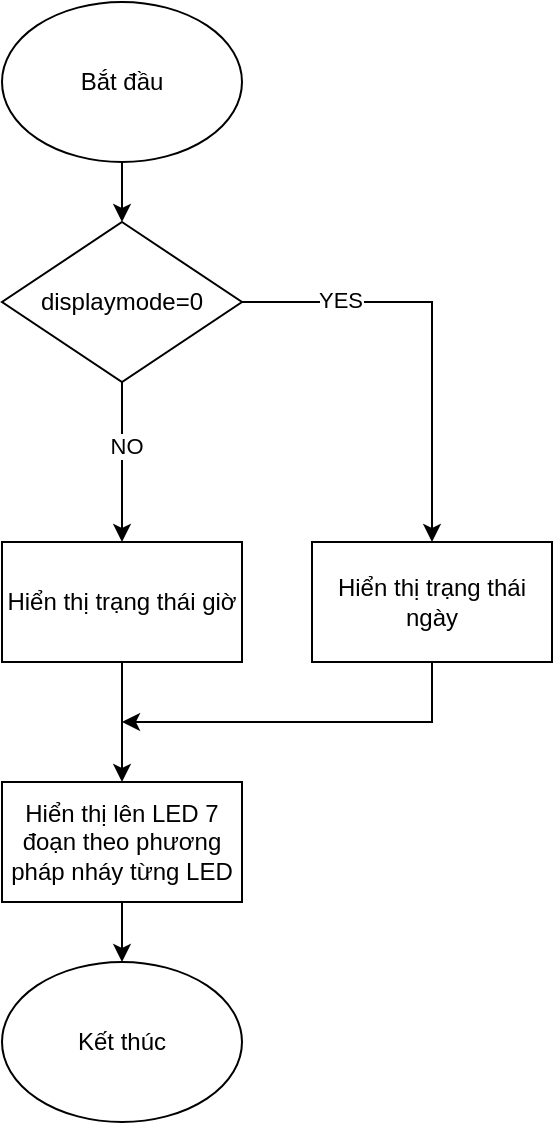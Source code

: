 <mxfile version="27.1.4">
  <diagram name="Trang-1" id="LbQ8TYRxrnhjX6h770t7">
    <mxGraphModel dx="798" dy="472" grid="0" gridSize="10" guides="1" tooltips="1" connect="1" arrows="1" fold="1" page="1" pageScale="1" pageWidth="1169" pageHeight="1654" math="0" shadow="0">
      <root>
        <mxCell id="0" />
        <mxCell id="1" parent="0" />
        <mxCell id="AjrRg9WbGsAxc38q6NlI-3" value="" style="edgeStyle=orthogonalEdgeStyle;rounded=0;orthogonalLoop=1;jettySize=auto;html=1;" parent="1" source="AjrRg9WbGsAxc38q6NlI-1" target="AjrRg9WbGsAxc38q6NlI-2" edge="1">
          <mxGeometry relative="1" as="geometry" />
        </mxCell>
        <mxCell id="AjrRg9WbGsAxc38q6NlI-1" value="Bắt đầu" style="ellipse;whiteSpace=wrap;html=1;" parent="1" vertex="1">
          <mxGeometry x="430" y="80" width="120" height="80" as="geometry" />
        </mxCell>
        <mxCell id="AjrRg9WbGsAxc38q6NlI-5" value="" style="edgeStyle=orthogonalEdgeStyle;rounded=0;orthogonalLoop=1;jettySize=auto;html=1;entryX=0.5;entryY=0;entryDx=0;entryDy=0;" parent="1" source="AjrRg9WbGsAxc38q6NlI-2" target="AjrRg9WbGsAxc38q6NlI-8" edge="1">
          <mxGeometry relative="1" as="geometry">
            <mxPoint x="490" y="320" as="targetPoint" />
          </mxGeometry>
        </mxCell>
        <mxCell id="AjrRg9WbGsAxc38q6NlI-11" value="NO" style="edgeLabel;html=1;align=center;verticalAlign=middle;resizable=0;points=[];" parent="AjrRg9WbGsAxc38q6NlI-5" vertex="1" connectable="0">
          <mxGeometry x="-0.2" y="2" relative="1" as="geometry">
            <mxPoint as="offset" />
          </mxGeometry>
        </mxCell>
        <mxCell id="AjrRg9WbGsAxc38q6NlI-7" value="" style="edgeStyle=orthogonalEdgeStyle;rounded=0;orthogonalLoop=1;jettySize=auto;html=1;" parent="1" source="AjrRg9WbGsAxc38q6NlI-2" target="AjrRg9WbGsAxc38q6NlI-6" edge="1">
          <mxGeometry relative="1" as="geometry" />
        </mxCell>
        <mxCell id="AjrRg9WbGsAxc38q6NlI-10" value="YES" style="edgeLabel;html=1;align=center;verticalAlign=middle;resizable=0;points=[];" parent="AjrRg9WbGsAxc38q6NlI-7" vertex="1" connectable="0">
          <mxGeometry x="-0.544" y="1" relative="1" as="geometry">
            <mxPoint as="offset" />
          </mxGeometry>
        </mxCell>
        <mxCell id="AjrRg9WbGsAxc38q6NlI-2" value="displaymode=0" style="rhombus;whiteSpace=wrap;html=1;" parent="1" vertex="1">
          <mxGeometry x="430" y="190" width="120" height="80" as="geometry" />
        </mxCell>
        <mxCell id="AjrRg9WbGsAxc38q6NlI-6" value="Hiển thị trạng thái ngày" style="whiteSpace=wrap;html=1;" parent="1" vertex="1">
          <mxGeometry x="585" y="350" width="120" height="60" as="geometry" />
        </mxCell>
        <mxCell id="AjrRg9WbGsAxc38q6NlI-13" value="" style="edgeStyle=orthogonalEdgeStyle;rounded=0;orthogonalLoop=1;jettySize=auto;html=1;entryX=0.5;entryY=0;entryDx=0;entryDy=0;" parent="1" source="AjrRg9WbGsAxc38q6NlI-8" target="AjrRg9WbGsAxc38q6NlI-17" edge="1">
          <mxGeometry relative="1" as="geometry">
            <mxPoint x="490" y="470" as="targetPoint" />
          </mxGeometry>
        </mxCell>
        <mxCell id="AjrRg9WbGsAxc38q6NlI-8" value="Hiển thị trạng thái giờ" style="rounded=0;whiteSpace=wrap;html=1;" parent="1" vertex="1">
          <mxGeometry x="430" y="350" width="120" height="60" as="geometry" />
        </mxCell>
        <mxCell id="AjrRg9WbGsAxc38q6NlI-16" value="" style="endArrow=classic;html=1;rounded=0;exitX=0.5;exitY=1;exitDx=0;exitDy=0;" parent="1" source="AjrRg9WbGsAxc38q6NlI-6" edge="1">
          <mxGeometry width="50" height="50" relative="1" as="geometry">
            <mxPoint x="520" y="390" as="sourcePoint" />
            <mxPoint x="490" y="440" as="targetPoint" />
            <Array as="points">
              <mxPoint x="645" y="440" />
            </Array>
          </mxGeometry>
        </mxCell>
        <mxCell id="AjrRg9WbGsAxc38q6NlI-19" value="" style="edgeStyle=orthogonalEdgeStyle;rounded=0;orthogonalLoop=1;jettySize=auto;html=1;" parent="1" source="AjrRg9WbGsAxc38q6NlI-17" target="AjrRg9WbGsAxc38q6NlI-18" edge="1">
          <mxGeometry relative="1" as="geometry" />
        </mxCell>
        <mxCell id="AjrRg9WbGsAxc38q6NlI-17" value="Hiển thị lên LED 7 đoạn theo phương pháp nháy từng LED" style="rounded=0;whiteSpace=wrap;html=1;" parent="1" vertex="1">
          <mxGeometry x="430" y="470" width="120" height="60" as="geometry" />
        </mxCell>
        <mxCell id="AjrRg9WbGsAxc38q6NlI-18" value="Kết thúc" style="ellipse;whiteSpace=wrap;html=1;" parent="1" vertex="1">
          <mxGeometry x="430" y="560" width="120" height="80" as="geometry" />
        </mxCell>
      </root>
    </mxGraphModel>
  </diagram>
</mxfile>
